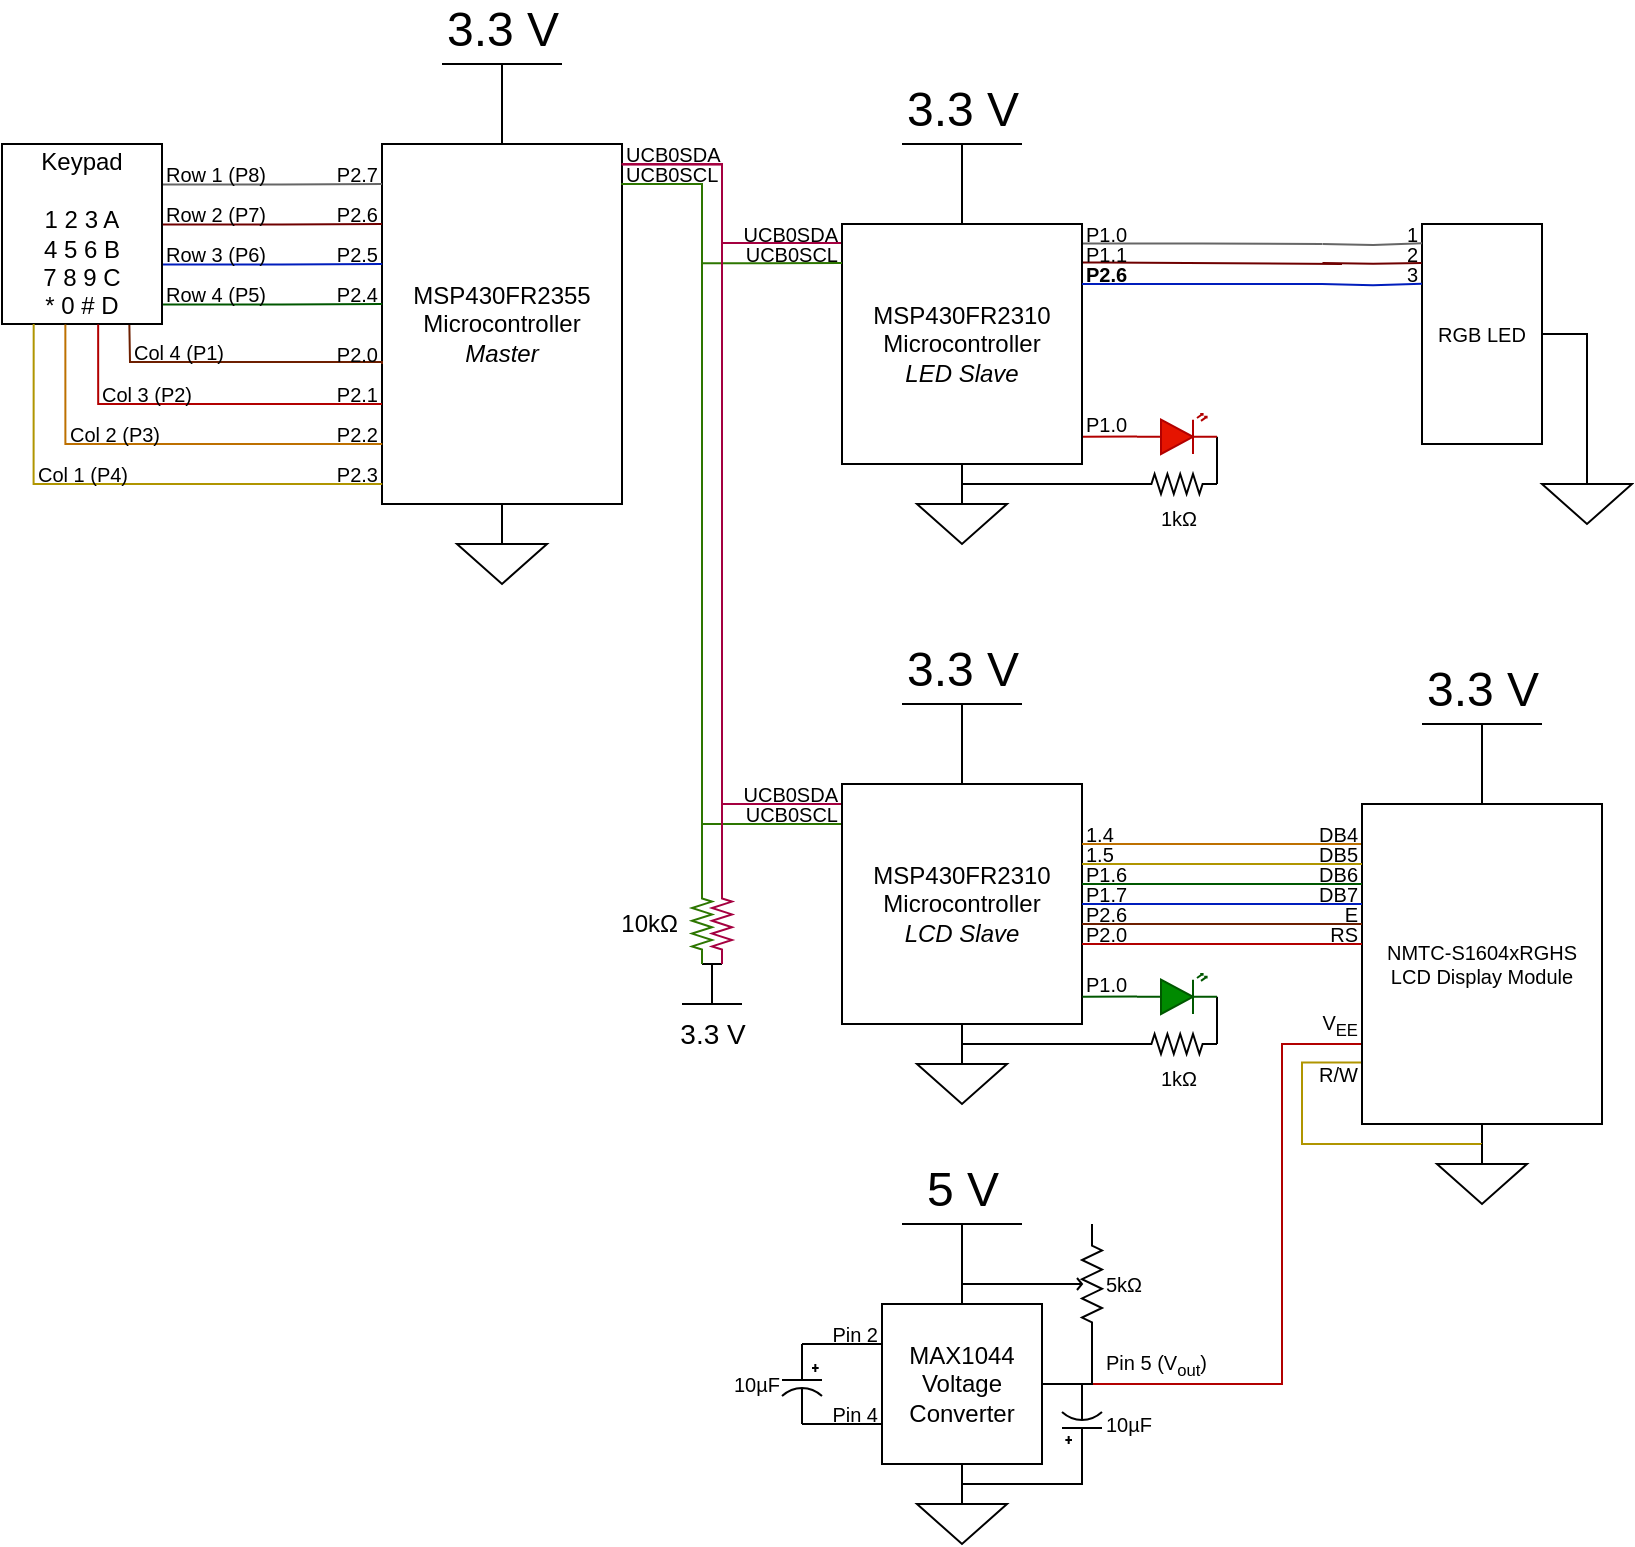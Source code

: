 <mxfile version="26.0.4">
  <diagram name="Page-1" id="jF9MU8U_dxpVZoMTs6zK">
    <mxGraphModel dx="1984" dy="808" grid="1" gridSize="10" guides="1" tooltips="1" connect="1" arrows="1" fold="1" page="1" pageScale="1" pageWidth="1100" pageHeight="850" background="#ffffff" math="0" shadow="0" adaptiveColors="none">
      <root>
        <mxCell id="0" />
        <mxCell id="1" parent="0" />
        <mxCell id="A3wJLgdoUv9visqgRz6v-7" style="edgeStyle=orthogonalEdgeStyle;rounded=0;orthogonalLoop=1;jettySize=auto;html=1;exitX=0.5;exitY=1;exitDx=0;exitDy=0;entryX=0.5;entryY=0;entryDx=0;entryDy=0;entryPerimeter=0;endArrow=none;endFill=0;" parent="1" source="A3wJLgdoUv9visqgRz6v-2" target="A3wJLgdoUv9visqgRz6v-6" edge="1">
          <mxGeometry relative="1" as="geometry" />
        </mxCell>
        <mxCell id="A3wJLgdoUv9visqgRz6v-2" value="MSP430FR2355&lt;br&gt;Microcontroller&lt;br&gt;&lt;i&gt;Master&lt;/i&gt;" style="rounded=0;whiteSpace=wrap;html=1;" parent="1" vertex="1">
          <mxGeometry x="230" y="110" width="120" height="180" as="geometry" />
        </mxCell>
        <mxCell id="A3wJLgdoUv9visqgRz6v-8" style="edgeStyle=orthogonalEdgeStyle;rounded=0;orthogonalLoop=1;jettySize=auto;html=1;exitX=1.005;exitY=0.403;exitDx=0;exitDy=0;entryX=1;entryY=1;entryDx=0;entryDy=0;endArrow=none;endFill=0;exitPerimeter=0;fillColor=#f5f5f5;strokeColor=#666666;" parent="1" target="A3wJLgdoUv9visqgRz6v-22" edge="1">
          <mxGeometry relative="1" as="geometry">
            <mxPoint x="120.4" y="130.27" as="sourcePoint" />
            <mxPoint x="239.88" y="130.8" as="targetPoint" />
            <Array as="points">
              <mxPoint x="180" y="130" />
              <mxPoint x="180" y="130" />
            </Array>
          </mxGeometry>
        </mxCell>
        <mxCell id="A3wJLgdoUv9visqgRz6v-3" value="Keypad&lt;br&gt;&lt;br&gt;1 2 3 A&lt;br&gt;4 5 6 B&lt;br&gt;7 8 9 C&lt;br&gt;* 0 # D" style="rounded=0;whiteSpace=wrap;html=1;" parent="1" vertex="1">
          <mxGeometry x="40" y="110" width="80" height="90" as="geometry" />
        </mxCell>
        <mxCell id="A3wJLgdoUv9visqgRz6v-5" style="edgeStyle=orthogonalEdgeStyle;rounded=0;orthogonalLoop=1;jettySize=auto;html=1;exitX=0.5;exitY=0;exitDx=0;exitDy=0;exitPerimeter=0;entryX=0.5;entryY=0;entryDx=0;entryDy=0;endArrow=none;endFill=0;" parent="1" source="A3wJLgdoUv9visqgRz6v-4" target="A3wJLgdoUv9visqgRz6v-2" edge="1">
          <mxGeometry relative="1" as="geometry" />
        </mxCell>
        <mxCell id="A3wJLgdoUv9visqgRz6v-4" value="3.3 V" style="verticalLabelPosition=top;verticalAlign=bottom;shape=mxgraph.electrical.signal_sources.vdd;shadow=0;dashed=0;align=center;strokeWidth=1;fontSize=24;html=1;flipV=1;" parent="1" vertex="1">
          <mxGeometry x="260" y="70" width="60" height="40" as="geometry" />
        </mxCell>
        <mxCell id="A3wJLgdoUv9visqgRz6v-6" value="" style="pointerEvents=1;verticalLabelPosition=bottom;shadow=0;dashed=0;align=center;html=1;verticalAlign=top;shape=mxgraph.electrical.signal_sources.signal_ground;" parent="1" vertex="1">
          <mxGeometry x="267.5" y="300" width="45" height="30" as="geometry" />
        </mxCell>
        <mxCell id="A3wJLgdoUv9visqgRz6v-9" value="Row 1 (P8)" style="text;html=1;strokeColor=none;fillColor=none;align=left;verticalAlign=middle;whiteSpace=wrap;rounded=0;movable=1;resizable=1;rotatable=1;deletable=1;editable=1;connectable=1;fontSize=10;" parent="1" vertex="1">
          <mxGeometry x="120" y="120" width="60" height="10" as="geometry" />
        </mxCell>
        <mxCell id="A3wJLgdoUv9visqgRz6v-16" style="edgeStyle=orthogonalEdgeStyle;rounded=0;orthogonalLoop=1;jettySize=auto;html=1;exitX=1.005;exitY=0.403;exitDx=0;exitDy=0;entryX=1;entryY=1;entryDx=0;entryDy=0;endArrow=none;endFill=0;exitPerimeter=0;fillColor=#a20025;strokeColor=#6F0000;" parent="1" target="A3wJLgdoUv9visqgRz6v-23" edge="1">
          <mxGeometry relative="1" as="geometry">
            <mxPoint x="120.4" y="150.27" as="sourcePoint" />
            <mxPoint x="239.88" y="150.8" as="targetPoint" />
            <Array as="points">
              <mxPoint x="180" y="150" />
              <mxPoint x="180" y="150" />
            </Array>
          </mxGeometry>
        </mxCell>
        <mxCell id="A3wJLgdoUv9visqgRz6v-17" value="Row 2 (P7)" style="text;html=1;strokeColor=none;fillColor=none;align=left;verticalAlign=middle;whiteSpace=wrap;rounded=0;movable=1;resizable=1;rotatable=1;deletable=1;editable=1;connectable=1;fontSize=10;" parent="1" vertex="1">
          <mxGeometry x="120" y="140" width="60" height="10" as="geometry" />
        </mxCell>
        <mxCell id="A3wJLgdoUv9visqgRz6v-18" style="edgeStyle=orthogonalEdgeStyle;rounded=0;orthogonalLoop=1;jettySize=auto;html=1;exitX=1.005;exitY=0.403;exitDx=0;exitDy=0;entryX=1;entryY=1;entryDx=0;entryDy=0;endArrow=none;endFill=0;exitPerimeter=0;fillColor=#0050ef;strokeColor=#001DBC;" parent="1" target="A3wJLgdoUv9visqgRz6v-24" edge="1">
          <mxGeometry relative="1" as="geometry">
            <mxPoint x="120.52" y="170.27" as="sourcePoint" />
            <mxPoint x="240.0" y="170.8" as="targetPoint" />
            <Array as="points">
              <mxPoint x="180" y="170" />
              <mxPoint x="180" y="170" />
            </Array>
          </mxGeometry>
        </mxCell>
        <mxCell id="A3wJLgdoUv9visqgRz6v-19" value="Row 3 (P6)" style="text;html=1;strokeColor=none;fillColor=none;align=left;verticalAlign=middle;whiteSpace=wrap;rounded=0;movable=1;resizable=1;rotatable=1;deletable=1;editable=1;connectable=1;fontSize=10;" parent="1" vertex="1">
          <mxGeometry x="120.12" y="160" width="59.88" height="10" as="geometry" />
        </mxCell>
        <mxCell id="A3wJLgdoUv9visqgRz6v-20" style="edgeStyle=orthogonalEdgeStyle;rounded=0;orthogonalLoop=1;jettySize=auto;html=1;exitX=1.005;exitY=0.403;exitDx=0;exitDy=0;entryX=1;entryY=1;entryDx=0;entryDy=0;endArrow=none;endFill=0;exitPerimeter=0;fillColor=#008a00;strokeColor=#005700;" parent="1" target="A3wJLgdoUv9visqgRz6v-25" edge="1">
          <mxGeometry relative="1" as="geometry">
            <mxPoint x="120.52" y="190.27" as="sourcePoint" />
            <mxPoint x="240.0" y="190.8" as="targetPoint" />
            <Array as="points">
              <mxPoint x="180" y="190" />
              <mxPoint x="180" y="190" />
            </Array>
          </mxGeometry>
        </mxCell>
        <mxCell id="A3wJLgdoUv9visqgRz6v-21" value="Row 4 (P5)" style="text;html=1;strokeColor=none;fillColor=none;align=left;verticalAlign=middle;whiteSpace=wrap;rounded=0;movable=1;resizable=1;rotatable=1;deletable=1;editable=1;connectable=1;fontSize=10;" parent="1" vertex="1">
          <mxGeometry x="120.12" y="180" width="59.88" height="10" as="geometry" />
        </mxCell>
        <mxCell id="A3wJLgdoUv9visqgRz6v-22" value="P2.7" style="text;html=1;strokeColor=none;fillColor=none;align=right;verticalAlign=middle;whiteSpace=wrap;rounded=0;movable=1;resizable=1;rotatable=1;deletable=1;editable=1;connectable=1;fontSize=10;" parent="1" vertex="1">
          <mxGeometry x="200" y="120" width="30" height="10" as="geometry" />
        </mxCell>
        <mxCell id="A3wJLgdoUv9visqgRz6v-23" value="P2.6" style="text;html=1;strokeColor=none;fillColor=none;align=right;verticalAlign=middle;whiteSpace=wrap;rounded=0;movable=1;resizable=1;rotatable=1;deletable=1;editable=1;connectable=1;fontSize=10;" parent="1" vertex="1">
          <mxGeometry x="200" y="140" width="30" height="10" as="geometry" />
        </mxCell>
        <mxCell id="A3wJLgdoUv9visqgRz6v-24" value="P2.5" style="text;html=1;strokeColor=none;fillColor=none;align=right;verticalAlign=middle;whiteSpace=wrap;rounded=0;movable=1;resizable=1;rotatable=1;deletable=1;editable=1;connectable=1;fontSize=10;" parent="1" vertex="1">
          <mxGeometry x="200" y="160" width="30.12" height="10" as="geometry" />
        </mxCell>
        <mxCell id="A3wJLgdoUv9visqgRz6v-25" value="P2.4" style="text;html=1;strokeColor=none;fillColor=none;align=right;verticalAlign=middle;whiteSpace=wrap;rounded=0;movable=1;resizable=1;rotatable=1;deletable=1;editable=1;connectable=1;fontSize=10;" parent="1" vertex="1">
          <mxGeometry x="200" y="180" width="30.12" height="10" as="geometry" />
        </mxCell>
        <mxCell id="A3wJLgdoUv9visqgRz6v-26" style="edgeStyle=orthogonalEdgeStyle;rounded=0;orthogonalLoop=1;jettySize=auto;html=1;exitX=0.198;exitY=1;exitDx=0;exitDy=0;endArrow=none;endFill=0;exitPerimeter=0;fillColor=#e3c800;strokeColor=#B09500;entryX=1;entryY=1;entryDx=0;entryDy=0;" parent="1" source="A3wJLgdoUv9visqgRz6v-3" target="A3wJLgdoUv9visqgRz6v-37" edge="1">
          <mxGeometry relative="1" as="geometry">
            <mxPoint x="40.52" y="250.0" as="sourcePoint" />
            <mxPoint x="140" y="310" as="targetPoint" />
            <Array as="points">
              <mxPoint x="56" y="280" />
            </Array>
          </mxGeometry>
        </mxCell>
        <mxCell id="A3wJLgdoUv9visqgRz6v-27" style="edgeStyle=orthogonalEdgeStyle;rounded=0;orthogonalLoop=1;jettySize=auto;html=1;endArrow=none;endFill=0;exitX=0.796;exitY=1.006;exitDx=0;exitDy=0;exitPerimeter=0;fillColor=#a0522d;strokeColor=#6D1F00;entryX=1;entryY=1;entryDx=0;entryDy=0;" parent="1" source="A3wJLgdoUv9visqgRz6v-3" target="A3wJLgdoUv9visqgRz6v-34" edge="1">
          <mxGeometry relative="1" as="geometry">
            <mxPoint x="120" y="220" as="sourcePoint" />
            <mxPoint x="160" y="230" as="targetPoint" />
            <Array as="points">
              <mxPoint x="104" y="201" />
              <mxPoint x="104" y="219" />
              <mxPoint x="210" y="219" />
            </Array>
          </mxGeometry>
        </mxCell>
        <mxCell id="A3wJLgdoUv9visqgRz6v-28" style="edgeStyle=orthogonalEdgeStyle;rounded=0;orthogonalLoop=1;jettySize=auto;html=1;endArrow=none;endFill=0;exitX=0.396;exitY=1.003;exitDx=0;exitDy=0;exitPerimeter=0;entryX=1;entryY=1;entryDx=0;entryDy=0;fillColor=#f0a30a;strokeColor=#BD7000;" parent="1" source="A3wJLgdoUv9visqgRz6v-3" target="A3wJLgdoUv9visqgRz6v-36" edge="1">
          <mxGeometry relative="1" as="geometry">
            <mxPoint x="120" y="220" as="sourcePoint" />
            <mxPoint x="180" y="240" as="targetPoint" />
            <Array as="points">
              <mxPoint x="72" y="260" />
            </Array>
          </mxGeometry>
        </mxCell>
        <mxCell id="A3wJLgdoUv9visqgRz6v-29" style="edgeStyle=orthogonalEdgeStyle;rounded=0;orthogonalLoop=1;jettySize=auto;html=1;endArrow=none;endFill=0;exitX=0.601;exitY=1.003;exitDx=0;exitDy=0;exitPerimeter=0;entryX=1;entryY=1;entryDx=0;entryDy=0;fillColor=#e51400;strokeColor=#B20000;" parent="1" source="A3wJLgdoUv9visqgRz6v-3" target="A3wJLgdoUv9visqgRz6v-35" edge="1">
          <mxGeometry relative="1" as="geometry">
            <mxPoint x="120" y="220" as="sourcePoint" />
            <mxPoint x="220" y="240" as="targetPoint" />
            <Array as="points">
              <mxPoint x="88" y="240" />
            </Array>
          </mxGeometry>
        </mxCell>
        <mxCell id="A3wJLgdoUv9visqgRz6v-34" value="P2.0" style="text;html=1;strokeColor=none;fillColor=none;align=right;verticalAlign=middle;whiteSpace=wrap;rounded=0;movable=1;resizable=1;rotatable=1;deletable=1;editable=1;connectable=1;fontSize=10;" parent="1" vertex="1">
          <mxGeometry x="200" y="210" width="30" height="10" as="geometry" />
        </mxCell>
        <mxCell id="A3wJLgdoUv9visqgRz6v-35" value="P2.1" style="text;html=1;strokeColor=none;fillColor=none;align=right;verticalAlign=middle;whiteSpace=wrap;rounded=0;movable=1;resizable=1;rotatable=1;deletable=1;editable=1;connectable=1;fontSize=10;" parent="1" vertex="1">
          <mxGeometry x="200" y="230" width="30" height="10" as="geometry" />
        </mxCell>
        <mxCell id="A3wJLgdoUv9visqgRz6v-36" value="P2.2" style="text;html=1;strokeColor=none;fillColor=none;align=right;verticalAlign=middle;whiteSpace=wrap;rounded=0;movable=1;resizable=1;rotatable=1;deletable=1;editable=1;connectable=1;fontSize=10;" parent="1" vertex="1">
          <mxGeometry x="200" y="250" width="30.12" height="10" as="geometry" />
        </mxCell>
        <mxCell id="A3wJLgdoUv9visqgRz6v-37" value="P2.3" style="text;html=1;strokeColor=none;fillColor=none;align=right;verticalAlign=middle;whiteSpace=wrap;rounded=0;movable=1;resizable=1;rotatable=1;deletable=1;editable=1;connectable=1;fontSize=10;" parent="1" vertex="1">
          <mxGeometry x="200" y="270" width="30.12" height="10" as="geometry" />
        </mxCell>
        <mxCell id="A3wJLgdoUv9visqgRz6v-49" style="edgeStyle=orthogonalEdgeStyle;rounded=0;orthogonalLoop=1;jettySize=auto;html=1;exitX=0.5;exitY=1;exitDx=0;exitDy=0;entryX=0.5;entryY=0;entryDx=0;entryDy=0;entryPerimeter=0;fontSize=10;endArrow=none;endFill=0;" parent="1" source="A3wJLgdoUv9visqgRz6v-38" target="A3wJLgdoUv9visqgRz6v-48" edge="1">
          <mxGeometry relative="1" as="geometry" />
        </mxCell>
        <mxCell id="q5d7C1QoWodu7ggfB3J7-2" style="edgeStyle=orthogonalEdgeStyle;rounded=0;orthogonalLoop=1;jettySize=auto;html=1;entryX=0;entryY=0.57;entryDx=0;entryDy=0;entryPerimeter=0;endArrow=none;endFill=0;exitX=0.999;exitY=0.886;exitDx=0;exitDy=0;exitPerimeter=0;fillColor=#e51400;strokeColor=#B20000;" parent="1" source="A3wJLgdoUv9visqgRz6v-38" target="q5d7C1QoWodu7ggfB3J7-1" edge="1">
          <mxGeometry relative="1" as="geometry">
            <mxPoint x="590" y="260" as="sourcePoint" />
          </mxGeometry>
        </mxCell>
        <mxCell id="A3wJLgdoUv9visqgRz6v-38" value="MSP430FR2310&lt;br&gt;Microcontroller&lt;br&gt;&lt;i&gt;LED Slave&lt;/i&gt;" style="rounded=0;whiteSpace=wrap;html=1;" parent="1" vertex="1">
          <mxGeometry x="460" y="150" width="120" height="120" as="geometry" />
        </mxCell>
        <mxCell id="A3wJLgdoUv9visqgRz6v-39" style="edgeStyle=orthogonalEdgeStyle;rounded=0;orthogonalLoop=1;jettySize=auto;html=1;exitX=0.999;exitY=0.056;exitDx=0;exitDy=0;endArrow=none;endFill=0;exitPerimeter=0;fillColor=#d80073;strokeColor=#A50040;entryX=1;entryY=1;entryDx=0;entryDy=0;" parent="1" source="A3wJLgdoUv9visqgRz6v-2" target="A3wJLgdoUv9visqgRz6v-157" edge="1">
          <mxGeometry relative="1" as="geometry">
            <mxPoint x="400.0" y="120.03" as="sourcePoint" />
            <mxPoint x="440" y="410" as="targetPoint" />
            <Array as="points">
              <mxPoint x="400" y="120" />
              <mxPoint x="400" y="440" />
            </Array>
          </mxGeometry>
        </mxCell>
        <mxCell id="A3wJLgdoUv9visqgRz6v-40" style="edgeStyle=orthogonalEdgeStyle;rounded=0;orthogonalLoop=1;jettySize=auto;html=1;exitX=0.998;exitY=0.111;exitDx=0;exitDy=0;endArrow=none;endFill=0;exitPerimeter=0;fillColor=#60a917;strokeColor=#2D7600;entryX=1;entryY=1;entryDx=0;entryDy=0;" parent="1" source="A3wJLgdoUv9visqgRz6v-2" target="A3wJLgdoUv9visqgRz6v-158" edge="1">
          <mxGeometry relative="1" as="geometry">
            <mxPoint x="400.0" y="130.03" as="sourcePoint" />
            <mxPoint x="420" y="410" as="targetPoint" />
            <Array as="points">
              <mxPoint x="390" y="130" />
              <mxPoint x="390" y="450" />
            </Array>
          </mxGeometry>
        </mxCell>
        <mxCell id="A3wJLgdoUv9visqgRz6v-41" style="edgeStyle=orthogonalEdgeStyle;rounded=0;orthogonalLoop=1;jettySize=auto;html=1;exitX=0.998;exitY=0.111;exitDx=0;exitDy=0;endArrow=none;endFill=0;exitPerimeter=0;entryX=0;entryY=0.163;entryDx=0;entryDy=0;entryPerimeter=0;fillColor=#60a917;strokeColor=#2D7600;" parent="1" source="A3wJLgdoUv9visqgRz6v-2" target="A3wJLgdoUv9visqgRz6v-38" edge="1">
          <mxGeometry relative="1" as="geometry">
            <mxPoint x="400.0" y="130.03" as="sourcePoint" />
            <mxPoint x="420" y="410" as="targetPoint" />
            <Array as="points">
              <mxPoint x="390" y="130" />
              <mxPoint x="390" y="170" />
            </Array>
          </mxGeometry>
        </mxCell>
        <mxCell id="A3wJLgdoUv9visqgRz6v-42" style="edgeStyle=orthogonalEdgeStyle;rounded=0;orthogonalLoop=1;jettySize=auto;html=1;exitX=0.999;exitY=0.056;exitDx=0;exitDy=0;endArrow=none;endFill=0;exitPerimeter=0;entryX=-0.004;entryY=0.079;entryDx=0;entryDy=0;entryPerimeter=0;fillColor=#d80073;strokeColor=#A50040;" parent="1" source="A3wJLgdoUv9visqgRz6v-2" target="A3wJLgdoUv9visqgRz6v-38" edge="1">
          <mxGeometry relative="1" as="geometry">
            <mxPoint x="400.0" y="120.03" as="sourcePoint" />
            <mxPoint x="430" y="400" as="targetPoint" />
            <Array as="points">
              <mxPoint x="400" y="120" />
              <mxPoint x="400" y="160" />
            </Array>
          </mxGeometry>
        </mxCell>
        <mxCell id="A3wJLgdoUv9visqgRz6v-59" style="edgeStyle=orthogonalEdgeStyle;rounded=0;orthogonalLoop=1;jettySize=auto;html=1;exitX=0.5;exitY=1;exitDx=0;exitDy=0;entryX=0.5;entryY=0;entryDx=0;entryDy=0;entryPerimeter=0;fontSize=10;endArrow=none;endFill=0;" parent="1" source="A3wJLgdoUv9visqgRz6v-43" target="A3wJLgdoUv9visqgRz6v-58" edge="1">
          <mxGeometry relative="1" as="geometry" />
        </mxCell>
        <mxCell id="A3wJLgdoUv9visqgRz6v-43" value="MSP430FR2310&lt;br&gt;Microcontroller&lt;br&gt;&lt;i&gt;LCD Slave&lt;/i&gt;" style="rounded=0;whiteSpace=wrap;html=1;" parent="1" vertex="1">
          <mxGeometry x="460" y="430" width="120" height="120" as="geometry" />
        </mxCell>
        <mxCell id="A3wJLgdoUv9visqgRz6v-48" value="" style="pointerEvents=1;verticalLabelPosition=bottom;shadow=0;dashed=0;align=center;html=1;verticalAlign=top;shape=mxgraph.electrical.signal_sources.signal_ground;" parent="1" vertex="1">
          <mxGeometry x="497.5" y="280" width="45" height="30" as="geometry" />
        </mxCell>
        <mxCell id="A3wJLgdoUv9visqgRz6v-52" style="edgeStyle=orthogonalEdgeStyle;rounded=0;orthogonalLoop=1;jettySize=auto;html=1;exitX=0.5;exitY=0;exitDx=0;exitDy=0;exitPerimeter=0;entryX=0.5;entryY=0;entryDx=0;entryDy=0;fontSize=10;endArrow=none;endFill=0;" parent="1" source="A3wJLgdoUv9visqgRz6v-50" target="A3wJLgdoUv9visqgRz6v-38" edge="1">
          <mxGeometry relative="1" as="geometry" />
        </mxCell>
        <mxCell id="A3wJLgdoUv9visqgRz6v-50" value="3.3 V" style="verticalLabelPosition=top;verticalAlign=bottom;shape=mxgraph.electrical.signal_sources.vdd;shadow=0;dashed=0;align=center;strokeWidth=1;fontSize=24;html=1;flipV=1;" parent="1" vertex="1">
          <mxGeometry x="490" y="110" width="60" height="40" as="geometry" />
        </mxCell>
        <mxCell id="A3wJLgdoUv9visqgRz6v-57" style="edgeStyle=orthogonalEdgeStyle;rounded=0;orthogonalLoop=1;jettySize=auto;html=1;exitX=0.5;exitY=0;exitDx=0;exitDy=0;exitPerimeter=0;entryX=0.5;entryY=0;entryDx=0;entryDy=0;strokeColor=#FFFFFF;fontSize=10;endArrow=none;endFill=0;" parent="1" source="A3wJLgdoUv9visqgRz6v-56" target="A3wJLgdoUv9visqgRz6v-43" edge="1">
          <mxGeometry relative="1" as="geometry" />
        </mxCell>
        <mxCell id="A3wJLgdoUv9visqgRz6v-56" value="3.3 V" style="verticalLabelPosition=top;verticalAlign=bottom;shape=mxgraph.electrical.signal_sources.vdd;shadow=0;dashed=0;align=center;strokeWidth=1;fontSize=24;html=1;flipV=1;" parent="1" vertex="1">
          <mxGeometry x="490" y="390" width="60" height="40" as="geometry" />
        </mxCell>
        <mxCell id="A3wJLgdoUv9visqgRz6v-58" value="" style="pointerEvents=1;verticalLabelPosition=bottom;shadow=0;dashed=0;align=center;html=1;verticalAlign=top;shape=mxgraph.electrical.signal_sources.signal_ground;" parent="1" vertex="1">
          <mxGeometry x="497.5" y="560" width="45" height="30" as="geometry" />
        </mxCell>
        <mxCell id="A3wJLgdoUv9visqgRz6v-63" style="edgeStyle=orthogonalEdgeStyle;rounded=0;orthogonalLoop=1;jettySize=auto;html=1;endArrow=none;endFill=0;exitX=0;exitY=1;exitDx=0;exitDy=0;entryX=1;entryY=1;entryDx=0;entryDy=0;fillColor=#f0a30a;strokeColor=#BD7000;" parent="1" source="A3wJLgdoUv9visqgRz6v-162" target="A3wJLgdoUv9visqgRz6v-170" edge="1">
          <mxGeometry relative="1" as="geometry">
            <mxPoint x="610" y="490" as="sourcePoint" />
            <mxPoint x="680" y="450" as="targetPoint" />
            <Array as="points">
              <mxPoint x="670" y="460" />
              <mxPoint x="670" y="460" />
            </Array>
          </mxGeometry>
        </mxCell>
        <mxCell id="A3wJLgdoUv9visqgRz6v-64" style="edgeStyle=orthogonalEdgeStyle;rounded=0;orthogonalLoop=1;jettySize=auto;html=1;exitX=1.004;exitY=0.081;exitDx=0;exitDy=0;endArrow=none;endFill=0;exitPerimeter=0;fillColor=#f5f5f5;strokeColor=#666666;" parent="1" source="A3wJLgdoUv9visqgRz6v-38" edge="1">
          <mxGeometry relative="1" as="geometry">
            <mxPoint x="590" y="160.0" as="sourcePoint" />
            <mxPoint x="700" y="160" as="targetPoint" />
            <Array as="points" />
          </mxGeometry>
        </mxCell>
        <mxCell id="A3wJLgdoUv9visqgRz6v-66" style="edgeStyle=orthogonalEdgeStyle;rounded=0;orthogonalLoop=1;jettySize=auto;html=1;endArrow=none;endFill=0;exitX=1.004;exitY=0.16;exitDx=0;exitDy=0;exitPerimeter=0;fillColor=#a20025;strokeColor=#6F0000;" parent="1" source="A3wJLgdoUv9visqgRz6v-38" edge="1">
          <mxGeometry relative="1" as="geometry">
            <mxPoint x="590" y="200" as="sourcePoint" />
            <mxPoint x="710" y="170" as="targetPoint" />
            <Array as="points">
              <mxPoint x="590" y="169" />
            </Array>
          </mxGeometry>
        </mxCell>
        <mxCell id="A3wJLgdoUv9visqgRz6v-68" style="edgeStyle=orthogonalEdgeStyle;rounded=0;orthogonalLoop=1;jettySize=auto;html=1;endArrow=none;endFill=0;exitX=1;exitY=0.25;exitDx=0;exitDy=0;fillColor=#0050ef;strokeColor=#001DBC;" parent="1" source="A3wJLgdoUv9visqgRz6v-38" edge="1">
          <mxGeometry relative="1" as="geometry">
            <mxPoint x="610" y="140" as="sourcePoint" />
            <mxPoint x="700" y="180" as="targetPoint" />
            <Array as="points" />
          </mxGeometry>
        </mxCell>
        <mxCell id="A3wJLgdoUv9visqgRz6v-75" value="P1.0" style="text;html=1;strokeColor=none;fillColor=none;align=left;verticalAlign=middle;whiteSpace=wrap;rounded=0;movable=1;resizable=1;rotatable=1;deletable=1;editable=1;connectable=1;fontSize=10;" parent="1" vertex="1">
          <mxGeometry x="580" y="150" width="30" height="10" as="geometry" />
        </mxCell>
        <mxCell id="A3wJLgdoUv9visqgRz6v-77" value="P1.1" style="text;html=1;strokeColor=none;fillColor=none;align=left;verticalAlign=middle;whiteSpace=wrap;rounded=0;movable=1;resizable=1;rotatable=1;deletable=1;editable=1;connectable=1;fontSize=10;" parent="1" vertex="1">
          <mxGeometry x="580" y="160" width="30" height="10" as="geometry" />
        </mxCell>
        <mxCell id="A3wJLgdoUv9visqgRz6v-78" value="P2.6" style="text;html=1;strokeColor=none;fillColor=none;align=left;verticalAlign=middle;whiteSpace=wrap;rounded=0;movable=1;resizable=1;rotatable=1;deletable=1;editable=1;connectable=1;fontSize=10;fontStyle=1" parent="1" vertex="1">
          <mxGeometry x="580" y="170" width="30" height="10" as="geometry" />
        </mxCell>
        <mxCell id="A3wJLgdoUv9visqgRz6v-84" value="RGB LED" style="rounded=0;whiteSpace=wrap;html=1;fontSize=10;" parent="1" vertex="1">
          <mxGeometry x="750" y="150" width="60" height="110" as="geometry" />
        </mxCell>
        <mxCell id="A3wJLgdoUv9visqgRz6v-87" style="edgeStyle=orthogonalEdgeStyle;rounded=0;orthogonalLoop=1;jettySize=auto;html=1;exitX=1.003;exitY=0.111;exitDx=0;exitDy=0;endArrow=none;endFill=0;exitPerimeter=0;entryX=0;entryY=0.088;entryDx=0;entryDy=0;entryPerimeter=0;fillColor=#f5f5f5;strokeColor=#666666;" parent="1" target="A3wJLgdoUv9visqgRz6v-84" edge="1">
          <mxGeometry relative="1" as="geometry">
            <mxPoint x="700.18" y="159.99" as="sourcePoint" />
            <mxPoint x="769.82" y="159.72" as="targetPoint" />
            <Array as="points" />
          </mxGeometry>
        </mxCell>
        <mxCell id="A3wJLgdoUv9visqgRz6v-88" style="edgeStyle=orthogonalEdgeStyle;rounded=0;orthogonalLoop=1;jettySize=auto;html=1;endArrow=none;endFill=0;entryX=-0.003;entryY=0.177;entryDx=0;entryDy=0;entryPerimeter=0;exitX=1.004;exitY=0.216;exitDx=0;exitDy=0;exitPerimeter=0;fillColor=#a20025;strokeColor=#6F0000;" parent="1" target="A3wJLgdoUv9visqgRz6v-84" edge="1">
          <mxGeometry relative="1" as="geometry">
            <mxPoint x="700.24" y="169.44" as="sourcePoint" />
            <mxPoint x="769.82" y="169.08" as="targetPoint" />
            <Array as="points" />
          </mxGeometry>
        </mxCell>
        <mxCell id="A3wJLgdoUv9visqgRz6v-89" style="edgeStyle=orthogonalEdgeStyle;rounded=0;orthogonalLoop=1;jettySize=auto;html=1;endArrow=none;endFill=0;entryX=0;entryY=0.272;entryDx=0;entryDy=0;exitX=1;exitY=0.334;exitDx=0;exitDy=0;entryPerimeter=0;fillColor=#0050ef;strokeColor=#001DBC;exitPerimeter=0;" parent="1" target="A3wJLgdoUv9visqgRz6v-84" edge="1">
          <mxGeometry relative="1" as="geometry">
            <mxPoint x="700" y="180.06" as="sourcePoint" />
            <mxPoint x="769.94" y="180.42" as="targetPoint" />
            <Array as="points" />
          </mxGeometry>
        </mxCell>
        <mxCell id="A3wJLgdoUv9visqgRz6v-95" value="1" style="text;html=1;strokeColor=none;fillColor=none;align=right;verticalAlign=middle;whiteSpace=wrap;rounded=0;movable=1;resizable=1;rotatable=1;deletable=1;editable=1;connectable=1;fontSize=10;fontStyle=0" parent="1" vertex="1">
          <mxGeometry x="730" y="150" width="20" height="10" as="geometry" />
        </mxCell>
        <mxCell id="A3wJLgdoUv9visqgRz6v-96" value="2" style="text;html=1;strokeColor=none;fillColor=none;align=right;verticalAlign=middle;whiteSpace=wrap;rounded=0;movable=1;resizable=1;rotatable=1;deletable=1;editable=1;connectable=1;fontSize=10;fontStyle=0" parent="1" vertex="1">
          <mxGeometry x="730" y="160" width="20" height="10" as="geometry" />
        </mxCell>
        <mxCell id="A3wJLgdoUv9visqgRz6v-97" value="3" style="text;html=1;strokeColor=none;fillColor=none;align=right;verticalAlign=middle;whiteSpace=wrap;rounded=0;movable=1;resizable=1;rotatable=1;deletable=1;editable=1;connectable=1;fontSize=10;fontStyle=0" parent="1" vertex="1">
          <mxGeometry x="730" y="170" width="20" height="10" as="geometry" />
        </mxCell>
        <mxCell id="A3wJLgdoUv9visqgRz6v-105" style="edgeStyle=orthogonalEdgeStyle;rounded=0;orthogonalLoop=1;jettySize=auto;html=1;exitX=0.5;exitY=0;exitDx=0;exitDy=0;exitPerimeter=0;entryX=1;entryY=0.5;entryDx=0;entryDy=0;fontSize=10;endArrow=none;endFill=0;" parent="1" source="A3wJLgdoUv9visqgRz6v-103" target="A3wJLgdoUv9visqgRz6v-84" edge="1">
          <mxGeometry relative="1" as="geometry" />
        </mxCell>
        <mxCell id="A3wJLgdoUv9visqgRz6v-103" value="" style="pointerEvents=1;verticalLabelPosition=bottom;shadow=0;dashed=0;align=center;html=1;verticalAlign=top;shape=mxgraph.electrical.signal_sources.signal_ground;" parent="1" vertex="1">
          <mxGeometry x="810" y="270" width="45" height="30" as="geometry" />
        </mxCell>
        <mxCell id="A3wJLgdoUv9visqgRz6v-121" style="edgeStyle=orthogonalEdgeStyle;rounded=0;orthogonalLoop=1;jettySize=auto;html=1;exitX=0.5;exitY=1;exitDx=0;exitDy=0;entryX=0.5;entryY=0;entryDx=0;entryDy=0;entryPerimeter=0;fontSize=10;endArrow=none;endFill=0;" parent="1" source="A3wJLgdoUv9visqgRz6v-107" target="A3wJLgdoUv9visqgRz6v-120" edge="1">
          <mxGeometry relative="1" as="geometry" />
        </mxCell>
        <mxCell id="A3wJLgdoUv9visqgRz6v-128" style="edgeStyle=orthogonalEdgeStyle;rounded=0;orthogonalLoop=1;jettySize=auto;html=1;exitX=1;exitY=0.5;exitDx=0;exitDy=0;entryX=1;entryY=0.5;entryDx=0;entryDy=0;entryPerimeter=0;strokeColor=#FFFFFF;fontSize=10;endArrow=none;endFill=0;" parent="1" source="A3wJLgdoUv9visqgRz6v-107" target="A3wJLgdoUv9visqgRz6v-112" edge="1">
          <mxGeometry relative="1" as="geometry" />
        </mxCell>
        <mxCell id="A3wJLgdoUv9visqgRz6v-134" style="edgeStyle=orthogonalEdgeStyle;rounded=0;orthogonalLoop=1;jettySize=auto;html=1;exitX=1;exitY=0.5;exitDx=0;exitDy=0;strokeColor=#B20000;fontSize=10;endArrow=none;endFill=0;entryX=0;entryY=0.75;entryDx=0;entryDy=0;fillColor=#e51400;" parent="1" source="A3wJLgdoUv9visqgRz6v-107" target="A3wJLgdoUv9visqgRz6v-124" edge="1">
          <mxGeometry relative="1" as="geometry">
            <mxPoint x="680" y="760.333" as="targetPoint" />
            <Array as="points">
              <mxPoint x="680" y="730" />
              <mxPoint x="680" y="560" />
            </Array>
          </mxGeometry>
        </mxCell>
        <mxCell id="A3wJLgdoUv9visqgRz6v-150" style="edgeStyle=orthogonalEdgeStyle;rounded=0;orthogonalLoop=1;jettySize=auto;html=1;exitX=0.5;exitY=0;exitDx=0;exitDy=0;entryX=0.5;entryY=1;entryDx=0;entryDy=0;entryPerimeter=0;fontSize=12;endArrow=none;endFill=0;" parent="1" source="A3wJLgdoUv9visqgRz6v-107" target="A3wJLgdoUv9visqgRz6v-119" edge="1">
          <mxGeometry relative="1" as="geometry">
            <Array as="points">
              <mxPoint x="520" y="680" />
            </Array>
          </mxGeometry>
        </mxCell>
        <mxCell id="A3wJLgdoUv9visqgRz6v-107" value="MAX1044&lt;br&gt;Voltage Converter" style="rounded=0;whiteSpace=wrap;html=1;" parent="1" vertex="1">
          <mxGeometry x="480" y="690" width="80" height="80" as="geometry" />
        </mxCell>
        <mxCell id="A3wJLgdoUv9visqgRz6v-129" style="edgeStyle=orthogonalEdgeStyle;rounded=0;orthogonalLoop=1;jettySize=auto;html=1;exitX=0;exitY=0.5;exitDx=0;exitDy=0;exitPerimeter=0;entryX=0.5;entryY=0;entryDx=0;entryDy=0;entryPerimeter=0;fontSize=10;endArrow=none;endFill=0;" parent="1" source="A3wJLgdoUv9visqgRz6v-112" target="A3wJLgdoUv9visqgRz6v-120" edge="1">
          <mxGeometry relative="1" as="geometry">
            <Array as="points">
              <mxPoint x="580" y="780" />
            </Array>
          </mxGeometry>
        </mxCell>
        <mxCell id="A3wJLgdoUv9visqgRz6v-112" value="10µF" style="pointerEvents=1;verticalLabelPosition=middle;shadow=0;dashed=0;align=left;html=1;verticalAlign=middle;shape=mxgraph.electrical.capacitors.capacitor_3;fontSize=10;direction=north;labelPosition=right;" parent="1" vertex="1">
          <mxGeometry x="570" y="730" width="20" height="40" as="geometry" />
        </mxCell>
        <mxCell id="A3wJLgdoUv9visqgRz6v-119" value="5kΩ" style="pointerEvents=1;verticalLabelPosition=middle;shadow=0;dashed=0;align=left;html=1;verticalAlign=middle;shape=mxgraph.electrical.resistors.potentiometer_2;fontSize=10;direction=south;labelPosition=right;" parent="1" vertex="1">
          <mxGeometry x="570" y="650" width="20" height="60" as="geometry" />
        </mxCell>
        <mxCell id="A3wJLgdoUv9visqgRz6v-120" value="" style="pointerEvents=1;verticalLabelPosition=bottom;shadow=0;dashed=0;align=center;html=1;verticalAlign=top;shape=mxgraph.electrical.signal_sources.signal_ground;" parent="1" vertex="1">
          <mxGeometry x="497.5" y="780" width="45" height="30" as="geometry" />
        </mxCell>
        <mxCell id="A3wJLgdoUv9visqgRz6v-123" style="edgeStyle=orthogonalEdgeStyle;rounded=0;orthogonalLoop=1;jettySize=auto;html=1;exitX=0.5;exitY=0;exitDx=0;exitDy=0;exitPerimeter=0;entryX=0.5;entryY=0;entryDx=0;entryDy=0;strokeColor=#FFFFFF;fontSize=10;endArrow=none;endFill=0;" parent="1" source="A3wJLgdoUv9visqgRz6v-122" target="A3wJLgdoUv9visqgRz6v-107" edge="1">
          <mxGeometry relative="1" as="geometry" />
        </mxCell>
        <mxCell id="A3wJLgdoUv9visqgRz6v-122" value="5 V" style="verticalLabelPosition=top;verticalAlign=bottom;shape=mxgraph.electrical.signal_sources.vdd;shadow=0;dashed=0;align=center;strokeWidth=1;fontSize=24;html=1;flipV=1;" parent="1" vertex="1">
          <mxGeometry x="490" y="650" width="60" height="40" as="geometry" />
        </mxCell>
        <mxCell id="A3wJLgdoUv9visqgRz6v-148" style="edgeStyle=orthogonalEdgeStyle;rounded=0;orthogonalLoop=1;jettySize=auto;html=1;exitX=0.5;exitY=1;exitDx=0;exitDy=0;entryX=0.5;entryY=0;entryDx=0;entryDy=0;entryPerimeter=0;fontSize=10;endArrow=none;endFill=0;" parent="1" source="A3wJLgdoUv9visqgRz6v-124" target="A3wJLgdoUv9visqgRz6v-145" edge="1">
          <mxGeometry relative="1" as="geometry" />
        </mxCell>
        <mxCell id="A3wJLgdoUv9visqgRz6v-124" value="NMTC-S1604xRGHS&lt;br&gt;LCD Display Module" style="rounded=0;whiteSpace=wrap;html=1;fontSize=10;" parent="1" vertex="1">
          <mxGeometry x="720" y="440" width="120" height="160" as="geometry" />
        </mxCell>
        <mxCell id="A3wJLgdoUv9visqgRz6v-126" style="edgeStyle=orthogonalEdgeStyle;rounded=0;orthogonalLoop=1;jettySize=auto;html=1;exitX=0;exitY=0.5;exitDx=0;exitDy=0;exitPerimeter=0;entryX=0;entryY=0.25;entryDx=0;entryDy=0;fontSize=10;endArrow=none;endFill=0;" parent="1" source="A3wJLgdoUv9visqgRz6v-125" target="A3wJLgdoUv9visqgRz6v-107" edge="1">
          <mxGeometry relative="1" as="geometry">
            <Array as="points">
              <mxPoint x="460" y="710" />
              <mxPoint x="460" y="710" />
            </Array>
          </mxGeometry>
        </mxCell>
        <mxCell id="A3wJLgdoUv9visqgRz6v-127" style="edgeStyle=orthogonalEdgeStyle;rounded=0;orthogonalLoop=1;jettySize=auto;html=1;exitX=1;exitY=0.5;exitDx=0;exitDy=0;exitPerimeter=0;entryX=0;entryY=0.75;entryDx=0;entryDy=0;fontSize=10;endArrow=none;endFill=0;" parent="1" source="A3wJLgdoUv9visqgRz6v-125" target="A3wJLgdoUv9visqgRz6v-107" edge="1">
          <mxGeometry relative="1" as="geometry">
            <Array as="points">
              <mxPoint x="450" y="750" />
              <mxPoint x="450" y="750" />
            </Array>
          </mxGeometry>
        </mxCell>
        <mxCell id="A3wJLgdoUv9visqgRz6v-125" value="10µF" style="pointerEvents=1;verticalLabelPosition=middle;shadow=0;dashed=0;align=right;html=1;verticalAlign=middle;shape=mxgraph.electrical.capacitors.capacitor_3;fontSize=10;direction=south;labelPosition=left;" parent="1" vertex="1">
          <mxGeometry x="430" y="710" width="20" height="40" as="geometry" />
        </mxCell>
        <mxCell id="A3wJLgdoUv9visqgRz6v-136" value="Pin 5 (V&lt;sub&gt;out&lt;/sub&gt;)" style="text;html=1;strokeColor=none;fillColor=none;align=left;verticalAlign=bottom;whiteSpace=wrap;rounded=0;movable=1;resizable=1;rotatable=1;deletable=1;editable=1;connectable=1;fontSize=10;" parent="1" vertex="1">
          <mxGeometry x="590" y="720" width="57.5" height="10" as="geometry" />
        </mxCell>
        <mxCell id="A3wJLgdoUv9visqgRz6v-139" value="Pin 2" style="text;html=1;strokeColor=none;fillColor=none;align=right;verticalAlign=middle;whiteSpace=wrap;rounded=0;movable=1;resizable=1;rotatable=1;deletable=1;editable=1;connectable=1;fontSize=10;" parent="1" vertex="1">
          <mxGeometry x="450" y="700" width="30" height="10" as="geometry" />
        </mxCell>
        <mxCell id="A3wJLgdoUv9visqgRz6v-140" value="Pin 4" style="text;html=1;strokeColor=none;fillColor=none;align=right;verticalAlign=middle;whiteSpace=wrap;rounded=0;movable=1;resizable=1;rotatable=1;deletable=1;editable=1;connectable=1;fontSize=10;" parent="1" vertex="1">
          <mxGeometry x="450" y="740" width="30" height="10" as="geometry" />
        </mxCell>
        <mxCell id="A3wJLgdoUv9visqgRz6v-142" value="V&lt;sub&gt;EE&lt;/sub&gt;" style="text;html=1;strokeColor=none;fillColor=none;align=right;verticalAlign=bottom;whiteSpace=wrap;rounded=0;movable=1;resizable=1;rotatable=1;deletable=1;editable=1;connectable=1;fontSize=10;" parent="1" vertex="1">
          <mxGeometry x="690" y="550" width="30" height="10" as="geometry" />
        </mxCell>
        <mxCell id="A3wJLgdoUv9visqgRz6v-143" style="edgeStyle=orthogonalEdgeStyle;rounded=0;orthogonalLoop=1;jettySize=auto;html=1;strokeColor=#B09500;fontSize=10;endArrow=none;endFill=0;entryX=-0.004;entryY=0.808;entryDx=0;entryDy=0;entryPerimeter=0;exitX=0.5;exitY=0;exitDx=0;exitDy=0;exitPerimeter=0;fillColor=#e3c800;" parent="1" source="A3wJLgdoUv9visqgRz6v-145" target="A3wJLgdoUv9visqgRz6v-124" edge="1">
          <mxGeometry relative="1" as="geometry">
            <mxPoint x="720" y="560" as="targetPoint" />
            <mxPoint x="700" y="640" as="sourcePoint" />
            <Array as="points">
              <mxPoint x="690" y="610" />
              <mxPoint x="690" y="569" />
            </Array>
          </mxGeometry>
        </mxCell>
        <mxCell id="A3wJLgdoUv9visqgRz6v-144" value="R/W" style="text;html=1;strokeColor=none;fillColor=none;align=right;verticalAlign=middle;whiteSpace=wrap;rounded=0;movable=1;resizable=1;rotatable=1;deletable=1;editable=1;connectable=1;fontSize=10;" parent="1" vertex="1">
          <mxGeometry x="690" y="570" width="30" height="10" as="geometry" />
        </mxCell>
        <mxCell id="A3wJLgdoUv9visqgRz6v-145" value="" style="pointerEvents=1;verticalLabelPosition=bottom;shadow=0;dashed=0;align=center;html=1;verticalAlign=top;shape=mxgraph.electrical.signal_sources.signal_ground;" parent="1" vertex="1">
          <mxGeometry x="757.5" y="610" width="45" height="30" as="geometry" />
        </mxCell>
        <mxCell id="A3wJLgdoUv9visqgRz6v-147" style="edgeStyle=orthogonalEdgeStyle;rounded=0;orthogonalLoop=1;jettySize=auto;html=1;exitX=0.5;exitY=0;exitDx=0;exitDy=0;exitPerimeter=0;entryX=0.5;entryY=0;entryDx=0;entryDy=0;strokeColor=#FFFFFF;fontSize=10;endArrow=none;endFill=0;" parent="1" source="A3wJLgdoUv9visqgRz6v-146" target="A3wJLgdoUv9visqgRz6v-124" edge="1">
          <mxGeometry relative="1" as="geometry" />
        </mxCell>
        <mxCell id="A3wJLgdoUv9visqgRz6v-146" value="3.3 V" style="verticalLabelPosition=top;verticalAlign=bottom;shape=mxgraph.electrical.signal_sources.vdd;shadow=0;dashed=0;align=center;strokeWidth=1;fontSize=24;html=1;flipV=1;" parent="1" vertex="1">
          <mxGeometry x="750" y="400" width="60" height="40" as="geometry" />
        </mxCell>
        <mxCell id="A3wJLgdoUv9visqgRz6v-151" style="edgeStyle=orthogonalEdgeStyle;rounded=0;orthogonalLoop=1;jettySize=auto;html=1;exitX=1;exitY=0.5;exitDx=0;exitDy=0;fontSize=10;endArrow=none;endFill=0;entryX=1;entryY=0.25;entryDx=0;entryDy=0;entryPerimeter=0;" parent="1" source="A3wJLgdoUv9visqgRz6v-107" target="A3wJLgdoUv9visqgRz6v-119" edge="1">
          <mxGeometry relative="1" as="geometry">
            <mxPoint x="740" y="710" as="targetPoint" />
            <mxPoint x="560" y="730.032" as="sourcePoint" />
            <Array as="points">
              <mxPoint x="585" y="730" />
            </Array>
          </mxGeometry>
        </mxCell>
        <mxCell id="A3wJLgdoUv9visqgRz6v-152" value="UCB0SDA" style="text;html=1;strokeColor=none;fillColor=none;align=left;verticalAlign=middle;whiteSpace=wrap;rounded=0;movable=1;resizable=1;rotatable=1;deletable=1;editable=1;connectable=1;fontSize=10;" parent="1" vertex="1">
          <mxGeometry x="350" y="110" width="50" height="10" as="geometry" />
        </mxCell>
        <mxCell id="A3wJLgdoUv9visqgRz6v-153" value="UCB0SCL" style="text;html=1;strokeColor=none;fillColor=none;align=left;verticalAlign=middle;whiteSpace=wrap;rounded=0;movable=1;resizable=1;rotatable=1;deletable=1;editable=1;connectable=1;fontSize=10;" parent="1" vertex="1">
          <mxGeometry x="350" y="120" width="50" height="10" as="geometry" />
        </mxCell>
        <mxCell id="A3wJLgdoUv9visqgRz6v-155" value="UCB0SDA" style="text;html=1;strokeColor=none;fillColor=none;align=right;verticalAlign=middle;whiteSpace=wrap;rounded=0;movable=1;resizable=1;rotatable=1;deletable=1;editable=1;connectable=1;fontSize=10;" parent="1" vertex="1">
          <mxGeometry x="410" y="150" width="50" height="10" as="geometry" />
        </mxCell>
        <mxCell id="A3wJLgdoUv9visqgRz6v-156" value="UCB0SCL" style="text;html=1;strokeColor=none;fillColor=none;align=right;verticalAlign=middle;whiteSpace=wrap;rounded=0;movable=1;resizable=1;rotatable=1;deletable=1;editable=1;connectable=1;fontSize=10;" parent="1" vertex="1">
          <mxGeometry x="410" y="160" width="50" height="10" as="geometry" />
        </mxCell>
        <mxCell id="A3wJLgdoUv9visqgRz6v-157" value="UCB0SDA" style="text;html=1;strokeColor=none;fillColor=none;align=right;verticalAlign=middle;whiteSpace=wrap;rounded=0;movable=1;resizable=1;rotatable=1;deletable=1;editable=1;connectable=1;fontSize=10;" parent="1" vertex="1">
          <mxGeometry x="410" y="430" width="50" height="10" as="geometry" />
        </mxCell>
        <mxCell id="A3wJLgdoUv9visqgRz6v-158" value="UCB0SCL" style="text;html=1;strokeColor=none;fillColor=none;align=right;verticalAlign=middle;whiteSpace=wrap;rounded=0;movable=1;resizable=1;rotatable=1;deletable=1;editable=1;connectable=1;fontSize=10;" parent="1" vertex="1">
          <mxGeometry x="410" y="440" width="50" height="10" as="geometry" />
        </mxCell>
        <mxCell id="A3wJLgdoUv9visqgRz6v-160" value="P2.6" style="text;html=1;strokeColor=none;fillColor=none;align=left;verticalAlign=middle;whiteSpace=wrap;rounded=0;movable=1;resizable=1;rotatable=1;deletable=1;editable=1;connectable=1;fontSize=10;fontStyle=0" parent="1" vertex="1">
          <mxGeometry x="580" y="490" width="30" height="10" as="geometry" />
        </mxCell>
        <mxCell id="A3wJLgdoUv9visqgRz6v-161" value="P2.0" style="text;html=1;strokeColor=none;fillColor=none;align=left;verticalAlign=middle;whiteSpace=wrap;rounded=0;movable=1;resizable=1;rotatable=1;deletable=1;editable=1;connectable=1;fontSize=10;fontStyle=0" parent="1" vertex="1">
          <mxGeometry x="580" y="500" width="30" height="10" as="geometry" />
        </mxCell>
        <mxCell id="A3wJLgdoUv9visqgRz6v-162" value="1.4" style="text;html=1;strokeColor=none;fillColor=none;align=left;verticalAlign=middle;whiteSpace=wrap;rounded=0;movable=1;resizable=1;rotatable=1;deletable=1;editable=1;connectable=1;fontSize=10;fontStyle=0" parent="1" vertex="1">
          <mxGeometry x="580" y="450" width="30" height="10" as="geometry" />
        </mxCell>
        <mxCell id="A3wJLgdoUv9visqgRz6v-163" value="1.5" style="text;html=1;strokeColor=none;fillColor=none;align=left;verticalAlign=middle;whiteSpace=wrap;rounded=0;movable=1;resizable=1;rotatable=1;deletable=1;editable=1;connectable=1;fontSize=10;fontStyle=0" parent="1" vertex="1">
          <mxGeometry x="580" y="460" width="30" height="10" as="geometry" />
        </mxCell>
        <mxCell id="A3wJLgdoUv9visqgRz6v-164" value="P1.6" style="text;html=1;strokeColor=none;fillColor=none;align=left;verticalAlign=middle;whiteSpace=wrap;rounded=0;movable=1;resizable=1;rotatable=1;deletable=1;editable=1;connectable=1;fontSize=10;fontStyle=0" parent="1" vertex="1">
          <mxGeometry x="580" y="470" width="30" height="10" as="geometry" />
        </mxCell>
        <mxCell id="A3wJLgdoUv9visqgRz6v-165" value="P1.7" style="text;html=1;strokeColor=none;fillColor=none;align=left;verticalAlign=middle;whiteSpace=wrap;rounded=0;movable=1;resizable=1;rotatable=1;deletable=1;editable=1;connectable=1;fontSize=10;fontStyle=0" parent="1" vertex="1">
          <mxGeometry x="580" y="480" width="30" height="10" as="geometry" />
        </mxCell>
        <mxCell id="A3wJLgdoUv9visqgRz6v-168" value="E" style="text;html=1;strokeColor=none;fillColor=none;align=right;verticalAlign=middle;whiteSpace=wrap;rounded=0;movable=1;resizable=1;rotatable=1;deletable=1;editable=1;connectable=1;fontSize=10;fontStyle=0" parent="1" vertex="1">
          <mxGeometry x="690" y="490" width="30" height="10" as="geometry" />
        </mxCell>
        <mxCell id="A3wJLgdoUv9visqgRz6v-169" value="RS" style="text;html=1;strokeColor=none;fillColor=none;align=right;verticalAlign=middle;whiteSpace=wrap;rounded=0;movable=1;resizable=1;rotatable=1;deletable=1;editable=1;connectable=1;fontSize=10;fontStyle=0" parent="1" vertex="1">
          <mxGeometry x="690" y="500" width="30" height="10" as="geometry" />
        </mxCell>
        <mxCell id="A3wJLgdoUv9visqgRz6v-170" value="DB4" style="text;html=1;strokeColor=none;fillColor=none;align=right;verticalAlign=middle;whiteSpace=wrap;rounded=0;movable=1;resizable=1;rotatable=1;deletable=1;editable=1;connectable=1;fontSize=10;fontStyle=0" parent="1" vertex="1">
          <mxGeometry x="690" y="450" width="30" height="10" as="geometry" />
        </mxCell>
        <mxCell id="A3wJLgdoUv9visqgRz6v-171" value="DB5" style="text;html=1;strokeColor=none;fillColor=none;align=right;verticalAlign=middle;whiteSpace=wrap;rounded=0;movable=1;resizable=1;rotatable=1;deletable=1;editable=1;connectable=1;fontSize=10;fontStyle=0" parent="1" vertex="1">
          <mxGeometry x="690" y="460" width="30" height="10" as="geometry" />
        </mxCell>
        <mxCell id="A3wJLgdoUv9visqgRz6v-172" value="DB6" style="text;html=1;strokeColor=none;fillColor=none;align=right;verticalAlign=middle;whiteSpace=wrap;rounded=0;movable=1;resizable=1;rotatable=1;deletable=1;editable=1;connectable=1;fontSize=10;fontStyle=0" parent="1" vertex="1">
          <mxGeometry x="690" y="470" width="30" height="10" as="geometry" />
        </mxCell>
        <mxCell id="A3wJLgdoUv9visqgRz6v-173" value="DB7" style="text;html=1;strokeColor=none;fillColor=none;align=right;verticalAlign=middle;whiteSpace=wrap;rounded=0;movable=1;resizable=1;rotatable=1;deletable=1;editable=1;connectable=1;fontSize=10;fontStyle=0" parent="1" vertex="1">
          <mxGeometry x="690" y="480" width="30" height="10" as="geometry" />
        </mxCell>
        <mxCell id="A3wJLgdoUv9visqgRz6v-174" style="edgeStyle=orthogonalEdgeStyle;rounded=0;orthogonalLoop=1;jettySize=auto;html=1;endArrow=none;endFill=0;exitX=0;exitY=1;exitDx=0;exitDy=0;entryX=1;entryY=1;entryDx=0;entryDy=0;fillColor=#e3c800;strokeColor=#B09500;" parent="1" source="A3wJLgdoUv9visqgRz6v-163" target="A3wJLgdoUv9visqgRz6v-171" edge="1">
          <mxGeometry relative="1" as="geometry">
            <mxPoint x="610" y="490" as="sourcePoint" />
            <mxPoint x="680" y="450" as="targetPoint" />
            <Array as="points">
              <mxPoint x="650" y="470" />
              <mxPoint x="650" y="470" />
            </Array>
          </mxGeometry>
        </mxCell>
        <mxCell id="A3wJLgdoUv9visqgRz6v-175" style="edgeStyle=orthogonalEdgeStyle;rounded=0;orthogonalLoop=1;jettySize=auto;html=1;endArrow=none;endFill=0;exitX=0;exitY=1;exitDx=0;exitDy=0;entryX=1;entryY=1;entryDx=0;entryDy=0;fillColor=#008a00;strokeColor=#005700;" parent="1" source="A3wJLgdoUv9visqgRz6v-164" target="A3wJLgdoUv9visqgRz6v-172" edge="1">
          <mxGeometry relative="1" as="geometry">
            <mxPoint x="610" y="490" as="sourcePoint" />
            <mxPoint x="680" y="450" as="targetPoint" />
            <Array as="points">
              <mxPoint x="680" y="480" />
              <mxPoint x="680" y="480" />
            </Array>
          </mxGeometry>
        </mxCell>
        <mxCell id="A3wJLgdoUv9visqgRz6v-176" style="edgeStyle=orthogonalEdgeStyle;rounded=0;orthogonalLoop=1;jettySize=auto;html=1;endArrow=none;endFill=0;exitX=0;exitY=1;exitDx=0;exitDy=0;entryX=1;entryY=1;entryDx=0;entryDy=0;fillColor=#0050ef;strokeColor=#001DBC;" parent="1" source="A3wJLgdoUv9visqgRz6v-165" target="A3wJLgdoUv9visqgRz6v-173" edge="1">
          <mxGeometry relative="1" as="geometry">
            <mxPoint x="610" y="490" as="sourcePoint" />
            <mxPoint x="680" y="450" as="targetPoint" />
            <Array as="points">
              <mxPoint x="680" y="490" />
              <mxPoint x="680" y="490" />
            </Array>
          </mxGeometry>
        </mxCell>
        <mxCell id="A3wJLgdoUv9visqgRz6v-177" style="edgeStyle=orthogonalEdgeStyle;rounded=0;orthogonalLoop=1;jettySize=auto;html=1;endArrow=none;endFill=0;exitX=0;exitY=1;exitDx=0;exitDy=0;entryX=1;entryY=1;entryDx=0;entryDy=0;fillColor=#a0522d;strokeColor=#6D1F00;" parent="1" source="A3wJLgdoUv9visqgRz6v-160" target="A3wJLgdoUv9visqgRz6v-168" edge="1">
          <mxGeometry relative="1" as="geometry">
            <mxPoint x="610" y="460" as="sourcePoint" />
            <mxPoint x="680" y="420" as="targetPoint" />
            <Array as="points">
              <mxPoint x="680" y="500" />
              <mxPoint x="680" y="500" />
            </Array>
          </mxGeometry>
        </mxCell>
        <mxCell id="A3wJLgdoUv9visqgRz6v-178" style="edgeStyle=orthogonalEdgeStyle;rounded=0;orthogonalLoop=1;jettySize=auto;html=1;endArrow=none;endFill=0;exitX=0;exitY=1;exitDx=0;exitDy=0;entryX=1;entryY=1;entryDx=0;entryDy=0;fillColor=#e51400;strokeColor=#B20000;" parent="1" source="A3wJLgdoUv9visqgRz6v-161" target="A3wJLgdoUv9visqgRz6v-169" edge="1">
          <mxGeometry relative="1" as="geometry">
            <mxPoint x="610" y="460" as="sourcePoint" />
            <mxPoint x="680" y="420" as="targetPoint" />
            <Array as="points">
              <mxPoint x="680" y="510" />
              <mxPoint x="680" y="510" />
            </Array>
          </mxGeometry>
        </mxCell>
        <mxCell id="q5d7C1QoWodu7ggfB3J7-5" style="edgeStyle=orthogonalEdgeStyle;rounded=0;orthogonalLoop=1;jettySize=auto;html=1;exitX=1;exitY=0.57;exitDx=0;exitDy=0;exitPerimeter=0;entryX=1;entryY=0.5;entryDx=0;entryDy=0;entryPerimeter=0;endArrow=none;endFill=0;" parent="1" source="q5d7C1QoWodu7ggfB3J7-1" target="q5d7C1QoWodu7ggfB3J7-3" edge="1">
          <mxGeometry relative="1" as="geometry" />
        </mxCell>
        <mxCell id="q5d7C1QoWodu7ggfB3J7-1" value="" style="verticalLabelPosition=bottom;shadow=0;dashed=0;align=center;html=1;verticalAlign=top;shape=mxgraph.electrical.opto_electronics.led_2;pointerEvents=1;direction=east;fillColor=#e51400;fontColor=#ffffff;strokeColor=#B20000;" parent="1" vertex="1">
          <mxGeometry x="607.5" y="245" width="40" height="20" as="geometry" />
        </mxCell>
        <mxCell id="q5d7C1QoWodu7ggfB3J7-4" style="edgeStyle=orthogonalEdgeStyle;rounded=0;orthogonalLoop=1;jettySize=auto;html=1;exitX=0;exitY=0.5;exitDx=0;exitDy=0;exitPerimeter=0;entryX=0.5;entryY=0;entryDx=0;entryDy=0;entryPerimeter=0;endArrow=none;endFill=0;" parent="1" source="q5d7C1QoWodu7ggfB3J7-3" target="A3wJLgdoUv9visqgRz6v-48" edge="1">
          <mxGeometry relative="1" as="geometry">
            <Array as="points">
              <mxPoint x="590" y="280" />
              <mxPoint x="590" y="280" />
            </Array>
          </mxGeometry>
        </mxCell>
        <mxCell id="q5d7C1QoWodu7ggfB3J7-3" value="1kΩ" style="pointerEvents=1;verticalLabelPosition=bottom;shadow=0;dashed=0;align=center;html=1;verticalAlign=top;shape=mxgraph.electrical.resistors.resistor_2;fontSize=10;labelBackgroundColor=none;" parent="1" vertex="1">
          <mxGeometry x="607.5" y="275" width="40" height="10" as="geometry" />
        </mxCell>
        <mxCell id="q5d7C1QoWodu7ggfB3J7-6" value="P1.0" style="text;html=1;strokeColor=none;fillColor=none;align=left;verticalAlign=middle;whiteSpace=wrap;rounded=0;movable=1;resizable=1;rotatable=1;deletable=1;editable=1;connectable=1;fontSize=10;" parent="1" vertex="1">
          <mxGeometry x="580" y="245" width="30" height="10" as="geometry" />
        </mxCell>
        <mxCell id="q5d7C1QoWodu7ggfB3J7-7" style="edgeStyle=orthogonalEdgeStyle;rounded=0;orthogonalLoop=1;jettySize=auto;html=1;entryX=0;entryY=0.57;entryDx=0;entryDy=0;entryPerimeter=0;endArrow=none;endFill=0;exitX=1.002;exitY=0.886;exitDx=0;exitDy=0;exitPerimeter=0;fillColor=#008a00;strokeColor=#005700;" parent="1" source="A3wJLgdoUv9visqgRz6v-43" target="q5d7C1QoWodu7ggfB3J7-9" edge="1">
          <mxGeometry relative="1" as="geometry">
            <mxPoint x="590" y="540" as="sourcePoint" />
          </mxGeometry>
        </mxCell>
        <mxCell id="q5d7C1QoWodu7ggfB3J7-8" style="edgeStyle=orthogonalEdgeStyle;rounded=0;orthogonalLoop=1;jettySize=auto;html=1;exitX=1;exitY=0.57;exitDx=0;exitDy=0;exitPerimeter=0;entryX=1;entryY=0.5;entryDx=0;entryDy=0;entryPerimeter=0;endArrow=none;endFill=0;" parent="1" source="q5d7C1QoWodu7ggfB3J7-9" target="q5d7C1QoWodu7ggfB3J7-11" edge="1">
          <mxGeometry relative="1" as="geometry" />
        </mxCell>
        <mxCell id="q5d7C1QoWodu7ggfB3J7-9" value="" style="verticalLabelPosition=bottom;shadow=0;dashed=0;align=center;html=1;verticalAlign=top;shape=mxgraph.electrical.opto_electronics.led_2;pointerEvents=1;direction=east;fillColor=#008a00;fontColor=#ffffff;strokeColor=#005700;" parent="1" vertex="1">
          <mxGeometry x="607.5" y="525" width="40" height="20" as="geometry" />
        </mxCell>
        <mxCell id="q5d7C1QoWodu7ggfB3J7-10" style="edgeStyle=orthogonalEdgeStyle;rounded=0;orthogonalLoop=1;jettySize=auto;html=1;exitX=0;exitY=0.5;exitDx=0;exitDy=0;exitPerimeter=0;entryX=0.5;entryY=0;entryDx=0;entryDy=0;entryPerimeter=0;endArrow=none;endFill=0;" parent="1" source="q5d7C1QoWodu7ggfB3J7-11" target="A3wJLgdoUv9visqgRz6v-58" edge="1">
          <mxGeometry relative="1" as="geometry">
            <mxPoint x="520" y="560" as="targetPoint" />
            <Array as="points">
              <mxPoint x="550" y="560" />
              <mxPoint x="550" y="560" />
            </Array>
          </mxGeometry>
        </mxCell>
        <mxCell id="q5d7C1QoWodu7ggfB3J7-11" value="1kΩ" style="pointerEvents=1;verticalLabelPosition=bottom;shadow=0;dashed=0;align=center;html=1;verticalAlign=top;shape=mxgraph.electrical.resistors.resistor_2;fontSize=10;" parent="1" vertex="1">
          <mxGeometry x="607.5" y="555" width="40" height="10" as="geometry" />
        </mxCell>
        <mxCell id="q5d7C1QoWodu7ggfB3J7-12" value="P1.0" style="text;html=1;strokeColor=none;fillColor=none;align=left;verticalAlign=middle;whiteSpace=wrap;rounded=0;movable=1;resizable=1;rotatable=1;deletable=1;editable=1;connectable=1;fontSize=10;" parent="1" vertex="1">
          <mxGeometry x="580" y="525" width="30" height="10" as="geometry" />
        </mxCell>
        <mxCell id="v88GVthXMXYH-fDFnUPt-8" style="edgeStyle=orthogonalEdgeStyle;rounded=0;orthogonalLoop=1;jettySize=auto;html=1;exitX=1;exitY=0.5;exitDx=0;exitDy=0;exitPerimeter=0;entryX=0.5;entryY=0;entryDx=0;entryDy=0;entryPerimeter=0;fontSize=14;endArrow=none;endFill=0;" parent="1" source="v88GVthXMXYH-fDFnUPt-1" target="v88GVthXMXYH-fDFnUPt-7" edge="1">
          <mxGeometry relative="1" as="geometry" />
        </mxCell>
        <mxCell id="v88GVthXMXYH-fDFnUPt-1" value="" style="pointerEvents=1;verticalLabelPosition=middle;shadow=0;dashed=0;align=right;html=1;verticalAlign=middle;shape=mxgraph.electrical.resistors.resistor_2;direction=south;labelPosition=left;fillColor=#60a917;fontColor=#F0F0F0;strokeColor=#2D7600;" parent="1" vertex="1">
          <mxGeometry x="385" y="480" width="10" height="40" as="geometry" />
        </mxCell>
        <mxCell id="v88GVthXMXYH-fDFnUPt-9" style="edgeStyle=orthogonalEdgeStyle;rounded=0;orthogonalLoop=1;jettySize=auto;html=1;exitX=1;exitY=0.5;exitDx=0;exitDy=0;exitPerimeter=0;entryX=0.5;entryY=0;entryDx=0;entryDy=0;entryPerimeter=0;fontSize=14;endArrow=none;endFill=0;" parent="1" source="v88GVthXMXYH-fDFnUPt-2" target="v88GVthXMXYH-fDFnUPt-7" edge="1">
          <mxGeometry relative="1" as="geometry" />
        </mxCell>
        <mxCell id="v88GVthXMXYH-fDFnUPt-2" value="" style="pointerEvents=1;verticalLabelPosition=bottom;shadow=0;dashed=0;align=center;html=1;verticalAlign=top;shape=mxgraph.electrical.resistors.resistor_2;direction=south;fillColor=#d80073;fontColor=#ffffff;strokeColor=#A50040;" parent="1" vertex="1">
          <mxGeometry x="395" y="480" width="10" height="40" as="geometry" />
        </mxCell>
        <mxCell id="v88GVthXMXYH-fDFnUPt-5" style="edgeStyle=orthogonalEdgeStyle;rounded=0;orthogonalLoop=1;jettySize=auto;html=1;exitX=0.999;exitY=0.056;exitDx=0;exitDy=0;endArrow=none;endFill=0;exitPerimeter=0;fillColor=#d80073;strokeColor=#A50040;entryX=0;entryY=0.5;entryDx=0;entryDy=0;entryPerimeter=0;" parent="1" source="A3wJLgdoUv9visqgRz6v-2" target="v88GVthXMXYH-fDFnUPt-2" edge="1">
          <mxGeometry relative="1" as="geometry">
            <mxPoint x="400.0" y="120.03" as="sourcePoint" />
            <mxPoint x="440" y="410" as="targetPoint" />
            <Array as="points">
              <mxPoint x="400" y="120" />
            </Array>
          </mxGeometry>
        </mxCell>
        <mxCell id="v88GVthXMXYH-fDFnUPt-6" style="edgeStyle=orthogonalEdgeStyle;rounded=0;orthogonalLoop=1;jettySize=auto;html=1;exitX=0.998;exitY=0.111;exitDx=0;exitDy=0;endArrow=none;endFill=0;exitPerimeter=0;fillColor=#60a917;strokeColor=#2D7600;entryX=0;entryY=0.5;entryDx=0;entryDy=0;entryPerimeter=0;" parent="1" source="A3wJLgdoUv9visqgRz6v-2" target="v88GVthXMXYH-fDFnUPt-1" edge="1">
          <mxGeometry relative="1" as="geometry">
            <mxPoint x="400.0" y="130.03" as="sourcePoint" />
            <mxPoint x="420" y="410" as="targetPoint" />
            <Array as="points">
              <mxPoint x="390" y="130" />
            </Array>
          </mxGeometry>
        </mxCell>
        <mxCell id="v88GVthXMXYH-fDFnUPt-7" value="3.3 V" style="verticalLabelPosition=bottom;verticalAlign=top;shape=mxgraph.electrical.signal_sources.vdd;shadow=0;dashed=0;align=center;strokeWidth=1;fontSize=14;html=1;flipV=1;direction=west;labelPosition=center;" parent="1" vertex="1">
          <mxGeometry x="380" y="530" width="30" height="10" as="geometry" />
        </mxCell>
        <mxCell id="UnA5R-wxekMd8kNg1HZu-1" value="10kΩ" style="text;html=1;align=right;verticalAlign=middle;whiteSpace=wrap;rounded=0;" parent="1" vertex="1">
          <mxGeometry x="345" y="495" width="35" height="10" as="geometry" />
        </mxCell>
        <mxCell id="si4UrgYupI74gEAKJ1Az-3" value="Col 4 (P1)" style="text;html=1;strokeColor=none;fillColor=none;align=left;verticalAlign=middle;whiteSpace=wrap;rounded=0;movable=1;resizable=1;rotatable=1;deletable=1;editable=1;connectable=1;fontSize=10;" parent="1" vertex="1">
          <mxGeometry x="104" y="209" width="59.88" height="10" as="geometry" />
        </mxCell>
        <mxCell id="si4UrgYupI74gEAKJ1Az-4" value="Col 3 (P2)" style="text;html=1;strokeColor=none;fillColor=none;align=left;verticalAlign=middle;whiteSpace=wrap;rounded=0;movable=1;resizable=1;rotatable=1;deletable=1;editable=1;connectable=1;fontSize=10;" parent="1" vertex="1">
          <mxGeometry x="88" y="230" width="59.88" height="10" as="geometry" />
        </mxCell>
        <mxCell id="si4UrgYupI74gEAKJ1Az-5" value="Col 2 (P3)" style="text;html=1;strokeColor=none;fillColor=none;align=left;verticalAlign=middle;whiteSpace=wrap;rounded=0;movable=1;resizable=1;rotatable=1;deletable=1;editable=1;connectable=1;fontSize=10;" parent="1" vertex="1">
          <mxGeometry x="72" y="250" width="59.88" height="10" as="geometry" />
        </mxCell>
        <mxCell id="si4UrgYupI74gEAKJ1Az-6" value="Col 1 (P4)" style="text;html=1;strokeColor=none;fillColor=none;align=left;verticalAlign=middle;whiteSpace=wrap;rounded=0;movable=1;resizable=1;rotatable=1;deletable=1;editable=1;connectable=1;fontSize=10;" parent="1" vertex="1">
          <mxGeometry x="56" y="270" width="59.88" height="10" as="geometry" />
        </mxCell>
      </root>
    </mxGraphModel>
  </diagram>
</mxfile>
